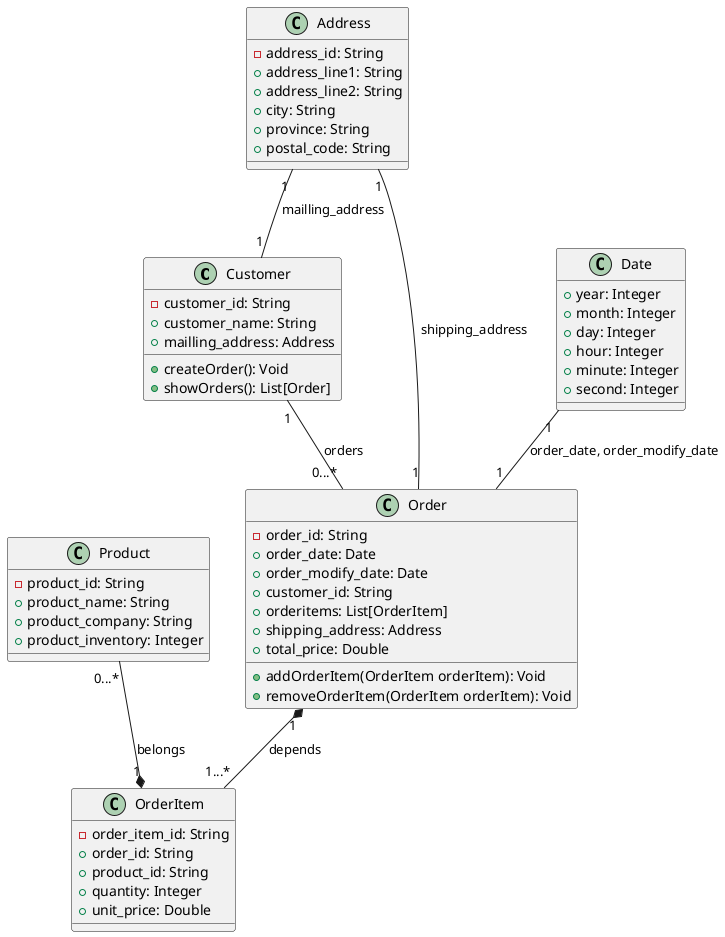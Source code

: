 @startuml OrderSystem-Class Diagram
class Customer {
    - customer_id: String
    + customer_name: String
    + mailling_address: Address
    + createOrder(): Void
    + showOrders(): List[Order]
}
class Product {
    - product_id: String
    + product_name: String
    + product_company: String
    + product_inventory: Integer
}
class Order {
    - order_id: String
    + order_date: Date
    + order_modify_date: Date
    + customer_id: String
    + orderitems: List[OrderItem]
    + shipping_address: Address
    + total_price: Double
    + addOrderItem(OrderItem orderItem): Void
    + removeOrderItem(OrderItem orderItem): Void
}
class OrderItem {
    - order_item_id: String
    + order_id: String
    + product_id: String
    + quantity: Integer
    + unit_price: Double
}
class Address {
    - address_id: String
    + address_line1: String
    + address_line2: String
    + city: String
    + province: String
    + postal_code: String
}
class Date{
    + year: Integer
    + month: Integer
    + day: Integer
    + hour: Integer
    + minute: Integer
    + second: Integer
}

Order "1" *-- "1...*" OrderItem: depends
Customer "1" -- "0...*" Order: orders
Product "0...*" --* "1" OrderItem: belongs
Address "1" -- "1" Order: shipping_address
Address "1" -- "1" Customer: mailling_address
Date "1" -- "1" Order: order_date, order_modify_date
@enduml
